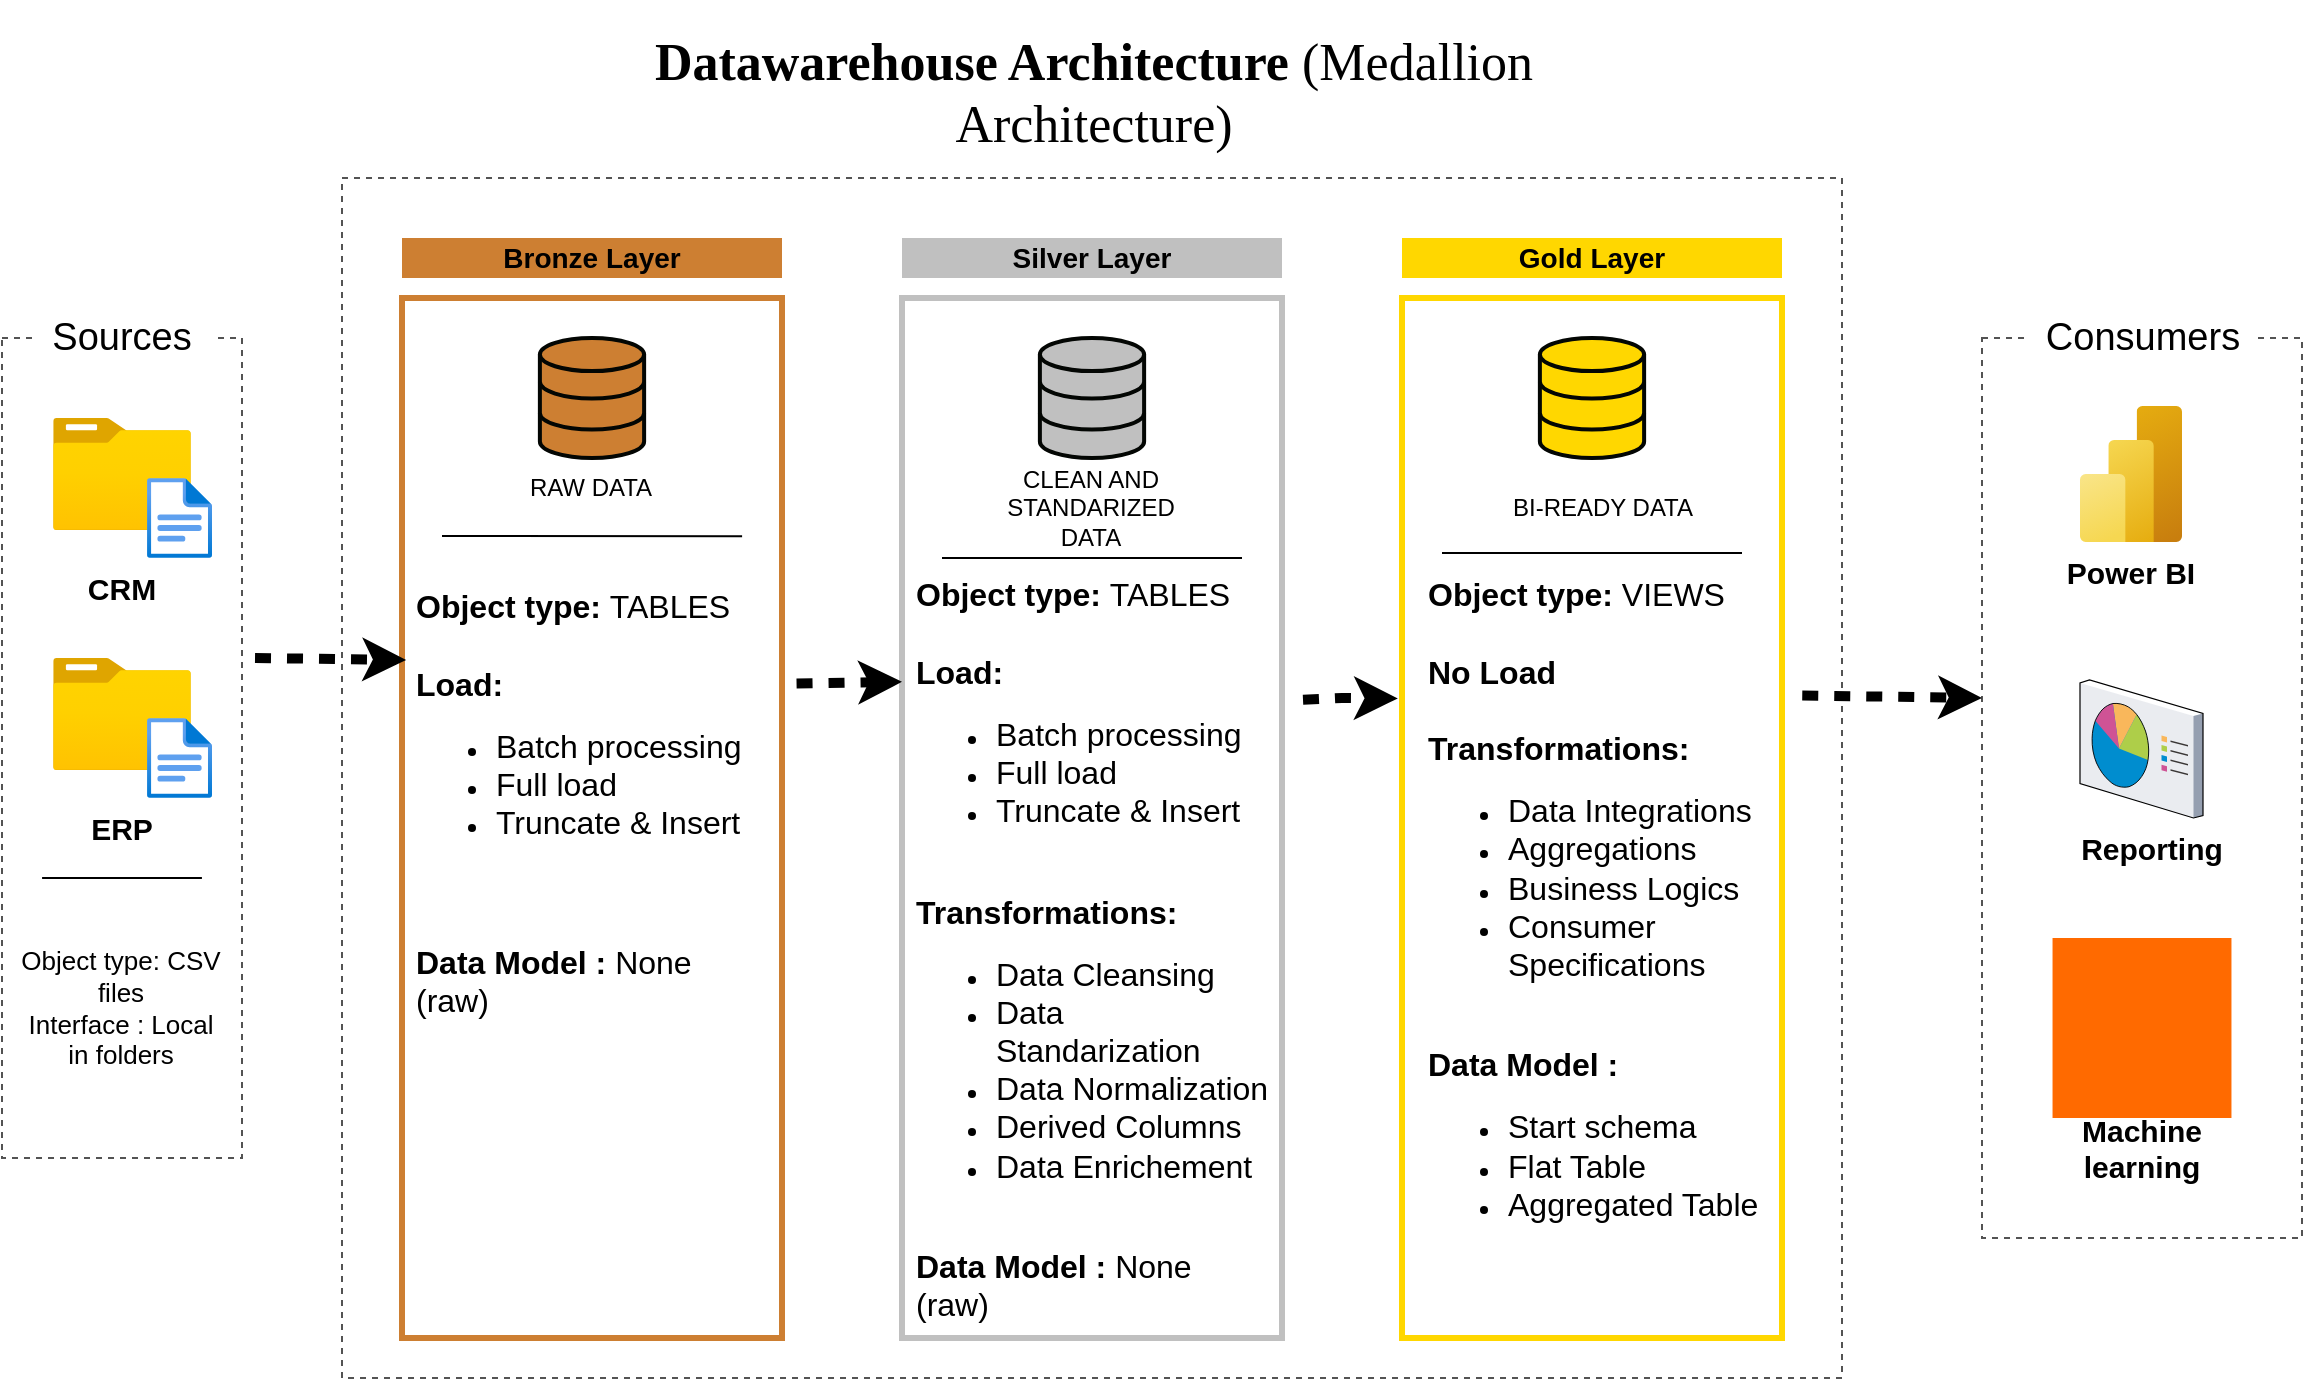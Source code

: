 <mxfile version="27.0.9" pages="3">
  <diagram name="Data Architecture" id="8qaep0BqMNRuxn_fHdxP">
    <mxGraphModel dx="1901" dy="885" grid="1" gridSize="10" guides="1" tooltips="1" connect="1" arrows="1" fold="1" page="0" pageScale="1" pageWidth="850" pageHeight="1100" math="0" shadow="0">
      <root>
        <mxCell id="0" />
        <mxCell id="1" parent="0" />
        <mxCell id="1Z7cYpBseG0tdDiKhxMk-2" value="" style="rounded=0;whiteSpace=wrap;html=1;fillColor=none;dashed=1;strokeColor=#535353;" parent="1" vertex="1">
          <mxGeometry x="-120" y="270" width="120" height="410" as="geometry" />
        </mxCell>
        <mxCell id="1Z7cYpBseG0tdDiKhxMk-3" value="&lt;font style=&quot;font-size: 19px;&quot;&gt;Sources&lt;/font&gt;" style="rounded=0;whiteSpace=wrap;html=1;strokeColor=none;" parent="1" vertex="1">
          <mxGeometry x="-105" y="260" width="90" height="20" as="geometry" />
        </mxCell>
        <mxCell id="1Z7cYpBseG0tdDiKhxMk-4" value="" style="rounded=0;whiteSpace=wrap;html=1;fillColor=none;dashed=1;strokeColor=#535353;" parent="1" vertex="1">
          <mxGeometry x="50" y="190" width="750" height="600" as="geometry" />
        </mxCell>
        <mxCell id="1Z7cYpBseG0tdDiKhxMk-6" value="" style="rounded=0;whiteSpace=wrap;html=1;fillColor=none;dashed=1;strokeColor=#535353;" parent="1" vertex="1">
          <mxGeometry x="870" y="270" width="160" height="450" as="geometry" />
        </mxCell>
        <mxCell id="1Z7cYpBseG0tdDiKhxMk-7" value="&lt;font style=&quot;font-size: 19px;&quot;&gt;Consumers&lt;/font&gt;" style="rounded=0;whiteSpace=wrap;html=1;strokeColor=none;" parent="1" vertex="1">
          <mxGeometry x="892.5" y="260" width="115" height="20" as="geometry" />
        </mxCell>
        <mxCell id="1Z7cYpBseG0tdDiKhxMk-8" value="&lt;font style=&quot;font-size: 14px;&quot;&gt;&lt;b&gt;Bronze Layer&lt;/b&gt;&lt;/font&gt;" style="rounded=0;whiteSpace=wrap;html=1;fillColor=#CD7F32;strokeColor=none;" parent="1" vertex="1">
          <mxGeometry x="80" y="220" width="190" height="20" as="geometry" />
        </mxCell>
        <mxCell id="1Z7cYpBseG0tdDiKhxMk-9" value="" style="rounded=0;whiteSpace=wrap;html=1;fillColor=none;strokeColor=#CD7F32;strokeWidth=3;" parent="1" vertex="1">
          <mxGeometry x="80" y="250" width="190" height="520" as="geometry" />
        </mxCell>
        <mxCell id="1Z7cYpBseG0tdDiKhxMk-10" value="&lt;font style=&quot;font-size: 14px;&quot;&gt;&lt;b&gt;Silver Layer&lt;/b&gt;&lt;/font&gt;" style="rounded=0;whiteSpace=wrap;html=1;fillColor=#C0C0C0;strokeColor=none;" parent="1" vertex="1">
          <mxGeometry x="330" y="220" width="190" height="20" as="geometry" />
        </mxCell>
        <mxCell id="1Z7cYpBseG0tdDiKhxMk-11" value="" style="rounded=0;whiteSpace=wrap;html=1;fillColor=none;strokeColor=#C0C0C0;strokeWidth=3;" parent="1" vertex="1">
          <mxGeometry x="330" y="250" width="190" height="520" as="geometry" />
        </mxCell>
        <mxCell id="1Z7cYpBseG0tdDiKhxMk-12" value="&lt;font style=&quot;font-size: 14px;&quot;&gt;&lt;b&gt;Gold Layer&lt;/b&gt;&lt;/font&gt;" style="rounded=0;whiteSpace=wrap;html=1;fillColor=#FFD700;strokeColor=none;" parent="1" vertex="1">
          <mxGeometry x="580" y="220" width="190" height="20" as="geometry" />
        </mxCell>
        <mxCell id="1Z7cYpBseG0tdDiKhxMk-13" value="" style="rounded=0;whiteSpace=wrap;html=1;fillColor=none;strokeColor=#FFD700;strokeWidth=3;" parent="1" vertex="1">
          <mxGeometry x="580" y="250" width="190" height="520" as="geometry" />
        </mxCell>
        <mxCell id="1Z7cYpBseG0tdDiKhxMk-14" value="" style="image;aspect=fixed;html=1;points=[];align=center;fontSize=12;image=img/lib/azure2/general/Folder_Blank.svg;" parent="1" vertex="1">
          <mxGeometry x="-94.5" y="310" width="69" height="56.0" as="geometry" />
        </mxCell>
        <mxCell id="1Z7cYpBseG0tdDiKhxMk-15" value="" style="image;aspect=fixed;html=1;points=[];align=center;fontSize=12;image=img/lib/azure2/general/File.svg;" parent="1" vertex="1">
          <mxGeometry x="-47.46" y="340" width="32.46" height="40" as="geometry" />
        </mxCell>
        <mxCell id="1Z7cYpBseG0tdDiKhxMk-16" value="&lt;b&gt;&lt;font style=&quot;font-size: 15px;&quot;&gt;CRM&lt;/font&gt;&lt;/b&gt;" style="text;html=1;align=center;verticalAlign=middle;whiteSpace=wrap;rounded=0;" parent="1" vertex="1">
          <mxGeometry x="-90" y="380" width="60" height="30" as="geometry" />
        </mxCell>
        <mxCell id="1Z7cYpBseG0tdDiKhxMk-17" value="" style="image;aspect=fixed;html=1;points=[];align=center;fontSize=12;image=img/lib/azure2/general/Folder_Blank.svg;" parent="1" vertex="1">
          <mxGeometry x="-94.5" y="430" width="69" height="56.0" as="geometry" />
        </mxCell>
        <mxCell id="1Z7cYpBseG0tdDiKhxMk-18" value="" style="image;aspect=fixed;html=1;points=[];align=center;fontSize=12;image=img/lib/azure2/general/File.svg;" parent="1" vertex="1">
          <mxGeometry x="-47.46" y="460" width="32.46" height="40" as="geometry" />
        </mxCell>
        <mxCell id="1Z7cYpBseG0tdDiKhxMk-19" value="&lt;b&gt;&lt;font style=&quot;font-size: 15px;&quot;&gt;ERP&lt;/font&gt;&lt;/b&gt;" style="text;html=1;align=center;verticalAlign=middle;whiteSpace=wrap;rounded=0;" parent="1" vertex="1">
          <mxGeometry x="-90" y="500" width="60" height="30" as="geometry" />
        </mxCell>
        <mxCell id="1Z7cYpBseG0tdDiKhxMk-20" value="" style="endArrow=none;html=1;rounded=0;exitX=0.167;exitY=0.683;exitDx=0;exitDy=0;exitPerimeter=0;entryX=0.833;entryY=0.683;entryDx=0;entryDy=0;entryPerimeter=0;" parent="1" edge="1">
          <mxGeometry width="50" height="50" relative="1" as="geometry">
            <mxPoint x="-99.96" y="540" as="sourcePoint" />
            <mxPoint x="-20.04" y="540" as="targetPoint" />
          </mxGeometry>
        </mxCell>
        <mxCell id="1Z7cYpBseG0tdDiKhxMk-21" value="&lt;font style=&quot;font-size: 13px;&quot;&gt;Object type: CSV files&lt;/font&gt;&lt;div&gt;&lt;font style=&quot;font-size: 13px;&quot;&gt;Interface : Local in folders&lt;/font&gt;&lt;/div&gt;" style="text;html=1;align=center;verticalAlign=middle;whiteSpace=wrap;rounded=0;" parent="1" vertex="1">
          <mxGeometry x="-113.62" y="570" width="107.25" height="70" as="geometry" />
        </mxCell>
        <mxCell id="1Z7cYpBseG0tdDiKhxMk-22" value="" style="html=1;verticalLabelPosition=bottom;align=center;labelBackgroundColor=#ffffff;verticalAlign=top;strokeWidth=2;strokeColor=#030603;shadow=0;dashed=0;shape=mxgraph.ios7.icons.data;fillColor=#CD7F32;" parent="1" vertex="1">
          <mxGeometry x="148.94" y="270" width="52.12" height="60" as="geometry" />
        </mxCell>
        <mxCell id="1Z7cYpBseG0tdDiKhxMk-23" value="" style="html=1;verticalLabelPosition=bottom;align=center;labelBackgroundColor=#ffffff;verticalAlign=top;strokeWidth=2;strokeColor=#030603;shadow=0;dashed=0;shape=mxgraph.ios7.icons.data;fillColor=#C0C0C0;" parent="1" vertex="1">
          <mxGeometry x="398.94" y="270" width="52.12" height="60" as="geometry" />
        </mxCell>
        <mxCell id="1Z7cYpBseG0tdDiKhxMk-24" value="" style="html=1;verticalLabelPosition=bottom;align=center;labelBackgroundColor=#ffffff;verticalAlign=top;strokeWidth=2;strokeColor=#030603;shadow=0;dashed=0;shape=mxgraph.ios7.icons.data;fillColor=#FFD700;" parent="1" vertex="1">
          <mxGeometry x="648.94" y="270" width="52.12" height="60" as="geometry" />
        </mxCell>
        <mxCell id="1Z7cYpBseG0tdDiKhxMk-25" value="" style="endArrow=classic;html=1;rounded=0;entryX=0.011;entryY=0.348;entryDx=0;entryDy=0;entryPerimeter=0;exitX=0.992;exitY=0.39;exitDx=0;exitDy=0;exitPerimeter=0;strokeWidth=5;flowAnimation=1;" parent="1" source="1Z7cYpBseG0tdDiKhxMk-2" target="1Z7cYpBseG0tdDiKhxMk-9" edge="1">
          <mxGeometry width="50" height="50" relative="1" as="geometry">
            <mxPoint x="10" y="540" as="sourcePoint" />
            <mxPoint x="60" y="490" as="targetPoint" />
          </mxGeometry>
        </mxCell>
        <mxCell id="1Z7cYpBseG0tdDiKhxMk-26" value="" style="endArrow=classic;html=1;rounded=0;entryX=0;entryY=0.369;entryDx=0;entryDy=0;entryPerimeter=0;exitX=0.999;exitY=0.371;exitDx=0;exitDy=0;exitPerimeter=0;strokeWidth=5;flowAnimation=1;" parent="1" source="1Z7cYpBseG0tdDiKhxMk-9" target="1Z7cYpBseG0tdDiKhxMk-11" edge="1">
          <mxGeometry width="50" height="50" relative="1" as="geometry">
            <mxPoint x="210" y="470" as="sourcePoint" />
            <mxPoint x="290" y="470" as="targetPoint" />
          </mxGeometry>
        </mxCell>
        <mxCell id="1Z7cYpBseG0tdDiKhxMk-27" value="" style="endArrow=classic;html=1;rounded=0;exitX=1.016;exitY=0.387;exitDx=0;exitDy=0;exitPerimeter=0;strokeWidth=5;flowAnimation=1;entryX=-0.011;entryY=0.385;entryDx=0;entryDy=0;entryPerimeter=0;" parent="1" source="1Z7cYpBseG0tdDiKhxMk-11" target="1Z7cYpBseG0tdDiKhxMk-13" edge="1">
          <mxGeometry width="50" height="50" relative="1" as="geometry">
            <mxPoint x="550" y="451" as="sourcePoint" />
            <mxPoint x="590" y="450" as="targetPoint" />
            <Array as="points">
              <mxPoint x="550" y="450" />
            </Array>
          </mxGeometry>
        </mxCell>
        <mxCell id="1Z7cYpBseG0tdDiKhxMk-28" value="" style="endArrow=classic;html=1;rounded=0;exitX=1.014;exitY=0.382;exitDx=0;exitDy=0;exitPerimeter=0;strokeWidth=5;flowAnimation=1;" parent="1" source="1Z7cYpBseG0tdDiKhxMk-13" edge="1">
          <mxGeometry width="50" height="50" relative="1" as="geometry">
            <mxPoint x="560" y="481" as="sourcePoint" />
            <mxPoint x="870" y="450" as="targetPoint" />
            <Array as="points" />
          </mxGeometry>
        </mxCell>
        <mxCell id="1Z7cYpBseG0tdDiKhxMk-29" value="&lt;font&gt;RAW DATA&lt;/font&gt;" style="text;html=1;align=center;verticalAlign=middle;whiteSpace=wrap;rounded=0;" parent="1" vertex="1">
          <mxGeometry x="124.47" y="330" width="101.06" height="30" as="geometry" />
        </mxCell>
        <mxCell id="1Z7cYpBseG0tdDiKhxMk-30" value="&lt;font&gt;CLEAN AND STANDARIZED DATA&lt;/font&gt;" style="text;html=1;align=center;verticalAlign=middle;whiteSpace=wrap;rounded=0;" parent="1" vertex="1">
          <mxGeometry x="374.47" y="340" width="101.06" height="30" as="geometry" />
        </mxCell>
        <mxCell id="1Z7cYpBseG0tdDiKhxMk-31" value="BI-READY DATA" style="text;html=1;align=center;verticalAlign=middle;whiteSpace=wrap;rounded=0;" parent="1" vertex="1">
          <mxGeometry x="630" y="340" width="101.06" height="30" as="geometry" />
        </mxCell>
        <mxCell id="1Z7cYpBseG0tdDiKhxMk-32" value="" style="endArrow=none;html=1;rounded=0;exitX=0.167;exitY=0.683;exitDx=0;exitDy=0;exitPerimeter=0;entryX=0.895;entryY=0.229;entryDx=0;entryDy=0;entryPerimeter=0;" parent="1" target="1Z7cYpBseG0tdDiKhxMk-9" edge="1">
          <mxGeometry width="50" height="50" relative="1" as="geometry">
            <mxPoint x="100" y="369" as="sourcePoint" />
            <mxPoint x="179.92" y="369" as="targetPoint" />
          </mxGeometry>
        </mxCell>
        <mxCell id="1Z7cYpBseG0tdDiKhxMk-33" value="" style="endArrow=none;html=1;rounded=0;exitX=0.167;exitY=0.683;exitDx=0;exitDy=0;exitPerimeter=0;entryX=0.895;entryY=0.229;entryDx=0;entryDy=0;entryPerimeter=0;" parent="1" edge="1">
          <mxGeometry width="50" height="50" relative="1" as="geometry">
            <mxPoint x="350" y="380" as="sourcePoint" />
            <mxPoint x="500" y="380" as="targetPoint" />
          </mxGeometry>
        </mxCell>
        <mxCell id="1Z7cYpBseG0tdDiKhxMk-34" value="" style="endArrow=none;html=1;rounded=0;exitX=0.167;exitY=0.683;exitDx=0;exitDy=0;exitPerimeter=0;entryX=0.895;entryY=0.229;entryDx=0;entryDy=0;entryPerimeter=0;" parent="1" edge="1">
          <mxGeometry width="50" height="50" relative="1" as="geometry">
            <mxPoint x="600" y="377.5" as="sourcePoint" />
            <mxPoint x="750" y="377.5" as="targetPoint" />
          </mxGeometry>
        </mxCell>
        <mxCell id="1Z7cYpBseG0tdDiKhxMk-35" value="&lt;font style=&quot;font-size: 16px;&quot;&gt;&lt;b&gt;Object type: &lt;/b&gt;TABLES&lt;/font&gt;&lt;div&gt;&lt;font style=&quot;font-size: 16px;&quot;&gt;&lt;br&gt;&lt;/font&gt;&lt;/div&gt;&lt;div&gt;&lt;font style=&quot;font-size: 16px;&quot;&gt;&lt;b&gt;Load:&lt;/b&gt;&lt;/font&gt;&lt;/div&gt;&lt;div&gt;&lt;ul&gt;&lt;li&gt;&lt;font style=&quot;font-size: 16px;&quot;&gt;Batch processing&lt;/font&gt;&lt;/li&gt;&lt;li&gt;&lt;font style=&quot;font-size: 16px;&quot;&gt;Full load&lt;/font&gt;&lt;/li&gt;&lt;li&gt;&lt;font style=&quot;font-size: 16px;&quot;&gt;Truncate &amp;amp; Insert&lt;/font&gt;&lt;/li&gt;&lt;/ul&gt;&lt;/div&gt;&lt;div&gt;&lt;font style=&quot;font-size: 16px;&quot;&gt;&lt;br&gt;&lt;/font&gt;&lt;/div&gt;&lt;div&gt;&lt;font style=&quot;font-size: 16px;&quot;&gt;&lt;br&gt;&lt;/font&gt;&lt;/div&gt;&lt;div&gt;&lt;font style=&quot;font-size: 16px;&quot;&gt;&lt;b&gt;Data Model :&lt;/b&gt; None (raw)&lt;/font&gt;&lt;/div&gt;&lt;div&gt;&lt;br&gt;&lt;/div&gt;" style="text;html=1;align=left;verticalAlign=middle;whiteSpace=wrap;rounded=0;" parent="1" vertex="1">
          <mxGeometry x="85" y="397.5" width="180" height="225" as="geometry" />
        </mxCell>
        <mxCell id="1Z7cYpBseG0tdDiKhxMk-36" value="&lt;font style=&quot;font-size: 16px;&quot;&gt;&lt;b&gt;Object type: &lt;/b&gt;TABLES&lt;/font&gt;&lt;div&gt;&lt;font style=&quot;font-size: 16px;&quot;&gt;&lt;br&gt;&lt;/font&gt;&lt;/div&gt;&lt;div&gt;&lt;font style=&quot;font-size: 16px;&quot;&gt;&lt;b&gt;Load:&lt;/b&gt;&lt;/font&gt;&lt;/div&gt;&lt;div&gt;&lt;ul&gt;&lt;li&gt;&lt;font style=&quot;font-size: 16px;&quot;&gt;Batch processing&lt;/font&gt;&lt;/li&gt;&lt;li&gt;&lt;font style=&quot;font-size: 16px;&quot;&gt;Full load&lt;/font&gt;&lt;/li&gt;&lt;li&gt;&lt;font style=&quot;font-size: 16px;&quot;&gt;Truncate &amp;amp; Insert&lt;/font&gt;&lt;/li&gt;&lt;/ul&gt;&lt;/div&gt;&lt;div&gt;&lt;font style=&quot;font-size: 16px;&quot;&gt;&lt;br&gt;&lt;/font&gt;&lt;/div&gt;&lt;div&gt;&lt;font style=&quot;&quot;&gt;&lt;div style=&quot;font-size: 12px;&quot;&gt;&lt;font style=&quot;font-size: 16px;&quot;&gt;&lt;b&gt;Transformations:&lt;/b&gt;&lt;/font&gt;&lt;/div&gt;&lt;div style=&quot;&quot;&gt;&lt;ul style=&quot;&quot;&gt;&lt;li style=&quot;&quot;&gt;&lt;span style=&quot;font-size: 16px;&quot;&gt;Data Cleansing&lt;/span&gt;&lt;/li&gt;&lt;li style=&quot;&quot;&gt;&lt;span style=&quot;font-size: 16px;&quot;&gt;Data Standarization&lt;/span&gt;&lt;/li&gt;&lt;li style=&quot;font-size: 12px;&quot;&gt;&lt;span style=&quot;background-color: transparent; color: light-dark(rgb(0, 0, 0), rgb(255, 255, 255)); font-size: 16px;&quot;&gt;Data Normalization&lt;/span&gt;&lt;/li&gt;&lt;li style=&quot;&quot;&gt;&lt;span style=&quot;font-size: 16px;&quot;&gt;Derived Columns&lt;/span&gt;&lt;/li&gt;&lt;li&gt;&lt;span style=&quot;font-size: 16px;&quot;&gt;Data Enrichement&lt;/span&gt;&lt;/li&gt;&lt;/ul&gt;&lt;/div&gt;&lt;/font&gt;&lt;/div&gt;&lt;div&gt;&lt;font style=&quot;font-size: 16px;&quot;&gt;&lt;br&gt;&lt;/font&gt;&lt;/div&gt;&lt;div&gt;&lt;font style=&quot;font-size: 16px;&quot;&gt;&lt;b&gt;Data Model :&lt;/b&gt; None (raw)&lt;/font&gt;&lt;/div&gt;&lt;div&gt;&lt;br&gt;&lt;/div&gt;" style="text;html=1;align=left;verticalAlign=middle;whiteSpace=wrap;rounded=0;" parent="1" vertex="1">
          <mxGeometry x="335" y="470" width="180" height="225" as="geometry" />
        </mxCell>
        <mxCell id="1Z7cYpBseG0tdDiKhxMk-37" value="&lt;font style=&quot;font-size: 16px;&quot;&gt;&lt;b&gt;Object type: &lt;/b&gt;VIEWS&lt;/font&gt;&lt;div&gt;&lt;font style=&quot;font-size: 16px;&quot;&gt;&lt;br&gt;&lt;/font&gt;&lt;/div&gt;&lt;div&gt;&lt;font style=&quot;font-size: 16px;&quot;&gt;&lt;b&gt;No Load&lt;/b&gt;&lt;/font&gt;&lt;/div&gt;&lt;div&gt;&lt;font style=&quot;font-size: 16px;&quot;&gt;&lt;br&gt;&lt;/font&gt;&lt;/div&gt;&lt;div&gt;&lt;font style=&quot;&quot;&gt;&lt;div style=&quot;font-size: 12px;&quot;&gt;&lt;font style=&quot;font-size: 16px;&quot;&gt;&lt;b&gt;Transformations:&lt;/b&gt;&lt;/font&gt;&lt;/div&gt;&lt;div style=&quot;&quot;&gt;&lt;ul style=&quot;&quot;&gt;&lt;li style=&quot;&quot;&gt;&lt;span style=&quot;font-size: 16px;&quot;&gt;Data Integrations&lt;/span&gt;&lt;/li&gt;&lt;li style=&quot;&quot;&gt;&lt;span style=&quot;font-size: 16px;&quot;&gt;Aggregations&lt;/span&gt;&lt;/li&gt;&lt;li style=&quot;&quot;&gt;&lt;span style=&quot;font-size: 16px;&quot;&gt;Business Logics&amp;nbsp;&lt;/span&gt;&lt;/li&gt;&lt;li style=&quot;&quot;&gt;&lt;span style=&quot;font-size: 16px;&quot;&gt;Consumer Specifications&lt;/span&gt;&lt;/li&gt;&lt;/ul&gt;&lt;/div&gt;&lt;/font&gt;&lt;/div&gt;&lt;div&gt;&lt;font style=&quot;font-size: 16px;&quot;&gt;&lt;br&gt;&lt;/font&gt;&lt;/div&gt;&lt;div&gt;&lt;font style=&quot;font-size: 16px;&quot;&gt;&lt;b&gt;Data Model :&lt;/b&gt;&amp;nbsp;&lt;/font&gt;&lt;/div&gt;&lt;div&gt;&lt;ul&gt;&lt;li&gt;&lt;font style=&quot;font-size: 16px;&quot;&gt;Start schema&lt;/font&gt;&lt;/li&gt;&lt;li&gt;&lt;font style=&quot;font-size: 16px;&quot;&gt;Flat Table&lt;/font&gt;&lt;/li&gt;&lt;li&gt;&lt;font style=&quot;font-size: 16px;&quot;&gt;Aggregated Table&lt;/font&gt;&lt;/li&gt;&lt;/ul&gt;&lt;/div&gt;&lt;div&gt;&lt;font style=&quot;font-size: 16px;&quot;&gt;&lt;br&gt;&lt;/font&gt;&lt;/div&gt;&lt;div&gt;&lt;font style=&quot;font-size: 16px;&quot;&gt;&lt;br&gt;&lt;/font&gt;&lt;/div&gt;&lt;div&gt;&lt;br&gt;&lt;/div&gt;" style="text;html=1;align=left;verticalAlign=middle;whiteSpace=wrap;rounded=0;" parent="1" vertex="1">
          <mxGeometry x="590.53" y="470" width="180" height="225" as="geometry" />
        </mxCell>
        <mxCell id="1Z7cYpBseG0tdDiKhxMk-38" value="" style="points=[];aspect=fixed;html=1;align=center;shadow=0;dashed=0;fillColor=#FF6A00;strokeColor=none;shape=mxgraph.alibaba_cloud.machine_learning;" parent="1" vertex="1">
          <mxGeometry x="905.27" y="570" width="89.46" height="90" as="geometry" />
        </mxCell>
        <mxCell id="1Z7cYpBseG0tdDiKhxMk-39" value="&lt;b&gt;&lt;font style=&quot;font-size: 15px;&quot;&gt;Machine learning&lt;/font&gt;&lt;/b&gt;" style="text;html=1;align=center;verticalAlign=middle;whiteSpace=wrap;rounded=0;" parent="1" vertex="1">
          <mxGeometry x="920" y="660" width="60" height="30" as="geometry" />
        </mxCell>
        <mxCell id="1Z7cYpBseG0tdDiKhxMk-40" value="" style="image;aspect=fixed;html=1;points=[];align=center;fontSize=12;image=img/lib/azure2/analytics/Power_BI_Embedded.svg;" parent="1" vertex="1">
          <mxGeometry x="919" y="304" width="51" height="68" as="geometry" />
        </mxCell>
        <mxCell id="1Z7cYpBseG0tdDiKhxMk-41" value="" style="verticalLabelPosition=bottom;sketch=0;aspect=fixed;html=1;verticalAlign=top;strokeColor=none;align=center;outlineConnect=0;shape=mxgraph.citrix.reporting;" parent="1" vertex="1">
          <mxGeometry x="919" y="441" width="61.5" height="69" as="geometry" />
        </mxCell>
        <mxCell id="1Z7cYpBseG0tdDiKhxMk-42" value="&lt;b&gt;&lt;font style=&quot;font-size: 15px;&quot;&gt;Reporting&lt;/font&gt;&lt;/b&gt;" style="text;html=1;align=center;verticalAlign=middle;whiteSpace=wrap;rounded=0;" parent="1" vertex="1">
          <mxGeometry x="925" y="510" width="60" height="30" as="geometry" />
        </mxCell>
        <mxCell id="1Z7cYpBseG0tdDiKhxMk-44" value="&lt;b&gt;&lt;font style=&quot;font-size: 15px;&quot;&gt;Power BI&lt;/font&gt;&lt;/b&gt;" style="text;html=1;align=center;verticalAlign=middle;whiteSpace=wrap;rounded=0;" parent="1" vertex="1">
          <mxGeometry x="889" y="372" width="111" height="30" as="geometry" />
        </mxCell>
        <mxCell id="LFjthoZGIh7k7TC1NSvM-1" value="&lt;h2&gt;&lt;font face=&quot;Verdana&quot; style=&quot;font-size: 26px;&quot;&gt;Datawarehouse Architecture &lt;span style=&quot;font-weight: normal;&quot;&gt;(&lt;/span&gt;&lt;/font&gt;&lt;span style=&quot;background-color: transparent; font-size: 26px; font-weight: normal;&quot;&gt;&lt;font face=&quot;Verdana&quot;&gt;Medallion Architecture)&lt;/font&gt;&lt;/span&gt;&lt;/h2&gt;&lt;div&gt;&lt;br&gt;&lt;/div&gt;" style="text;html=1;align=center;verticalAlign=middle;whiteSpace=wrap;rounded=0;" vertex="1" parent="1">
          <mxGeometry x="201.06" y="140" width="450" height="30" as="geometry" />
        </mxCell>
      </root>
    </mxGraphModel>
  </diagram>
  <diagram name="Data Flow" id="75Tm2YsdMAdW7Gt0smMX">
    <mxGraphModel dx="1383" dy="580" grid="1" gridSize="10" guides="1" tooltips="1" connect="1" arrows="1" fold="1" page="0" pageScale="1" pageWidth="850" pageHeight="1100" math="0" shadow="0">
      <root>
        <mxCell id="4alj2DSW-OtpvTnRXfDN-0" />
        <mxCell id="4alj2DSW-OtpvTnRXfDN-1" parent="4alj2DSW-OtpvTnRXfDN-0" />
        <mxCell id="4alj2DSW-OtpvTnRXfDN-2" value="" style="rounded=0;whiteSpace=wrap;html=1;fillColor=none;dashed=1;strokeColor=#535353;" vertex="1" parent="4alj2DSW-OtpvTnRXfDN-1">
          <mxGeometry x="-100" y="290" width="120" height="410" as="geometry" />
        </mxCell>
        <mxCell id="4alj2DSW-OtpvTnRXfDN-3" value="&lt;font style=&quot;font-size: 19px;&quot;&gt;Sources&lt;/font&gt;" style="rounded=0;whiteSpace=wrap;html=1;strokeColor=none;" vertex="1" parent="4alj2DSW-OtpvTnRXfDN-1">
          <mxGeometry x="-85" y="280" width="90" height="20" as="geometry" />
        </mxCell>
        <mxCell id="4alj2DSW-OtpvTnRXfDN-4" value="" style="rounded=0;whiteSpace=wrap;html=1;fillColor=none;dashed=1;strokeColor=#535353;" vertex="1" parent="4alj2DSW-OtpvTnRXfDN-1">
          <mxGeometry x="50" y="190" width="750" height="600" as="geometry" />
        </mxCell>
        <mxCell id="4alj2DSW-OtpvTnRXfDN-5" value="&lt;font style=&quot;font-size: 19px;&quot;&gt;Data Lineage&lt;/font&gt;" style="rounded=0;whiteSpace=wrap;html=1;strokeColor=none;" vertex="1" parent="4alj2DSW-OtpvTnRXfDN-1">
          <mxGeometry x="322.5" y="180" width="205" height="20" as="geometry" />
        </mxCell>
        <mxCell id="4alj2DSW-OtpvTnRXfDN-6" value="" style="rounded=0;whiteSpace=wrap;html=1;fillColor=none;dashed=1;strokeColor=#535353;" vertex="1" parent="4alj2DSW-OtpvTnRXfDN-1">
          <mxGeometry x="870" y="190" width="160" height="450" as="geometry" />
        </mxCell>
        <mxCell id="4alj2DSW-OtpvTnRXfDN-7" value="&lt;font style=&quot;font-size: 19px;&quot;&gt;Consumers&lt;/font&gt;" style="rounded=0;whiteSpace=wrap;html=1;strokeColor=none;" vertex="1" parent="4alj2DSW-OtpvTnRXfDN-1">
          <mxGeometry x="892.5" y="180" width="115" height="20" as="geometry" />
        </mxCell>
        <mxCell id="4alj2DSW-OtpvTnRXfDN-8" value="&lt;font style=&quot;font-size: 14px;&quot;&gt;&lt;b&gt;Bronze Layer&lt;/b&gt;&lt;/font&gt;" style="rounded=0;whiteSpace=wrap;html=1;fillColor=#CD7F32;strokeColor=none;" vertex="1" parent="4alj2DSW-OtpvTnRXfDN-1">
          <mxGeometry x="80" y="220" width="190" height="20" as="geometry" />
        </mxCell>
        <mxCell id="4alj2DSW-OtpvTnRXfDN-9" value="" style="rounded=0;whiteSpace=wrap;html=1;fillColor=none;strokeColor=#CD7F32;strokeWidth=3;" vertex="1" parent="4alj2DSW-OtpvTnRXfDN-1">
          <mxGeometry x="80" y="250" width="190" height="510" as="geometry" />
        </mxCell>
        <mxCell id="4alj2DSW-OtpvTnRXfDN-10" value="&lt;font style=&quot;font-size: 14px;&quot;&gt;&lt;b&gt;Silver Layer&lt;/b&gt;&lt;/font&gt;" style="rounded=0;whiteSpace=wrap;html=1;fillColor=#C0C0C0;strokeColor=none;" vertex="1" parent="4alj2DSW-OtpvTnRXfDN-1">
          <mxGeometry x="330" y="220" width="190" height="20" as="geometry" />
        </mxCell>
        <mxCell id="4alj2DSW-OtpvTnRXfDN-11" value="" style="rounded=0;whiteSpace=wrap;html=1;fillColor=none;strokeColor=#C0C0C0;strokeWidth=3;" vertex="1" parent="4alj2DSW-OtpvTnRXfDN-1">
          <mxGeometry x="330" y="250" width="190" height="520" as="geometry" />
        </mxCell>
        <mxCell id="4alj2DSW-OtpvTnRXfDN-12" value="&lt;font style=&quot;font-size: 14px;&quot;&gt;&lt;b&gt;Gold Layer&lt;/b&gt;&lt;/font&gt;" style="rounded=0;whiteSpace=wrap;html=1;fillColor=#FFD700;strokeColor=none;" vertex="1" parent="4alj2DSW-OtpvTnRXfDN-1">
          <mxGeometry x="580" y="220" width="190" height="20" as="geometry" />
        </mxCell>
        <mxCell id="4alj2DSW-OtpvTnRXfDN-13" value="" style="rounded=0;whiteSpace=wrap;html=1;fillColor=none;strokeColor=#FFD700;strokeWidth=3;" vertex="1" parent="4alj2DSW-OtpvTnRXfDN-1">
          <mxGeometry x="580" y="250" width="190" height="520" as="geometry" />
        </mxCell>
        <mxCell id="4alj2DSW-OtpvTnRXfDN-14" value="" style="image;aspect=fixed;html=1;points=[];align=center;fontSize=12;image=img/lib/azure2/general/Folder_Blank.svg;" vertex="1" parent="4alj2DSW-OtpvTnRXfDN-1">
          <mxGeometry x="-74.5" y="330" width="69" height="56.0" as="geometry" />
        </mxCell>
        <mxCell id="4alj2DSW-OtpvTnRXfDN-15" value="" style="image;aspect=fixed;html=1;points=[];align=center;fontSize=12;image=img/lib/azure2/general/File.svg;" vertex="1" parent="4alj2DSW-OtpvTnRXfDN-1">
          <mxGeometry x="-27.46" y="360" width="32.46" height="40" as="geometry" />
        </mxCell>
        <mxCell id="4alj2DSW-OtpvTnRXfDN-16" value="&lt;b&gt;&lt;font style=&quot;font-size: 15px;&quot;&gt;CRM&lt;/font&gt;&lt;/b&gt;" style="text;html=1;align=center;verticalAlign=middle;whiteSpace=wrap;rounded=0;" vertex="1" parent="4alj2DSW-OtpvTnRXfDN-1">
          <mxGeometry x="-70" y="400" width="60" height="30" as="geometry" />
        </mxCell>
        <mxCell id="4alj2DSW-OtpvTnRXfDN-17" value="" style="image;aspect=fixed;html=1;points=[];align=center;fontSize=12;image=img/lib/azure2/general/Folder_Blank.svg;" vertex="1" parent="4alj2DSW-OtpvTnRXfDN-1">
          <mxGeometry x="-79.75" y="566" width="69" height="56.0" as="geometry" />
        </mxCell>
        <mxCell id="4alj2DSW-OtpvTnRXfDN-18" value="" style="image;aspect=fixed;html=1;points=[];align=center;fontSize=12;image=img/lib/azure2/general/File.svg;" vertex="1" parent="4alj2DSW-OtpvTnRXfDN-1">
          <mxGeometry x="-32.71" y="596" width="32.46" height="40" as="geometry" />
        </mxCell>
        <mxCell id="4alj2DSW-OtpvTnRXfDN-19" value="&lt;b&gt;&lt;font style=&quot;font-size: 15px;&quot;&gt;ERP&lt;/font&gt;&lt;/b&gt;" style="text;html=1;align=center;verticalAlign=middle;whiteSpace=wrap;rounded=0;" vertex="1" parent="4alj2DSW-OtpvTnRXfDN-1">
          <mxGeometry x="-75.25" y="636" width="60" height="30" as="geometry" />
        </mxCell>
        <mxCell id="4alj2DSW-OtpvTnRXfDN-38" value="" style="points=[];aspect=fixed;html=1;align=center;shadow=0;dashed=0;fillColor=#FF6A00;strokeColor=none;shape=mxgraph.alibaba_cloud.machine_learning;" vertex="1" parent="4alj2DSW-OtpvTnRXfDN-1">
          <mxGeometry x="905.27" y="490" width="89.46" height="90" as="geometry" />
        </mxCell>
        <mxCell id="4alj2DSW-OtpvTnRXfDN-39" value="&lt;b&gt;&lt;font style=&quot;font-size: 15px;&quot;&gt;Machine learning&lt;/font&gt;&lt;/b&gt;" style="text;html=1;align=center;verticalAlign=middle;whiteSpace=wrap;rounded=0;" vertex="1" parent="4alj2DSW-OtpvTnRXfDN-1">
          <mxGeometry x="920" y="580" width="60" height="30" as="geometry" />
        </mxCell>
        <mxCell id="4alj2DSW-OtpvTnRXfDN-40" value="" style="image;aspect=fixed;html=1;points=[];align=center;fontSize=12;image=img/lib/azure2/analytics/Power_BI_Embedded.svg;" vertex="1" parent="4alj2DSW-OtpvTnRXfDN-1">
          <mxGeometry x="919" y="224" width="51" height="68" as="geometry" />
        </mxCell>
        <mxCell id="4alj2DSW-OtpvTnRXfDN-41" value="" style="verticalLabelPosition=bottom;sketch=0;aspect=fixed;html=1;verticalAlign=top;strokeColor=none;align=center;outlineConnect=0;shape=mxgraph.citrix.reporting;" vertex="1" parent="4alj2DSW-OtpvTnRXfDN-1">
          <mxGeometry x="919" y="361" width="61.5" height="69" as="geometry" />
        </mxCell>
        <mxCell id="4alj2DSW-OtpvTnRXfDN-42" value="&lt;b&gt;&lt;font style=&quot;font-size: 15px;&quot;&gt;Reporting&lt;/font&gt;&lt;/b&gt;" style="text;html=1;align=center;verticalAlign=middle;whiteSpace=wrap;rounded=0;" vertex="1" parent="4alj2DSW-OtpvTnRXfDN-1">
          <mxGeometry x="925" y="430" width="60" height="30" as="geometry" />
        </mxCell>
        <mxCell id="4alj2DSW-OtpvTnRXfDN-43" value="&lt;b&gt;&lt;font style=&quot;font-size: 15px;&quot;&gt;Power BI&lt;/font&gt;&lt;/b&gt;" style="text;html=1;align=center;verticalAlign=middle;whiteSpace=wrap;rounded=0;" vertex="1" parent="4alj2DSW-OtpvTnRXfDN-1">
          <mxGeometry x="889" y="292" width="111" height="30" as="geometry" />
        </mxCell>
        <mxCell id="4alj2DSW-OtpvTnRXfDN-44" value="&lt;h2&gt;&lt;b&gt;&lt;font face=&quot;Verdana&quot; style=&quot;font-size: 26px;&quot;&gt;Datawarehouse Architecture&lt;/font&gt;&lt;/b&gt;&lt;/h2&gt;" style="text;html=1;align=center;verticalAlign=middle;whiteSpace=wrap;rounded=0;" vertex="1" parent="4alj2DSW-OtpvTnRXfDN-1">
          <mxGeometry x="190" y="50" width="450" height="30" as="geometry" />
        </mxCell>
        <mxCell id="KcJkAYCV4nJZRnU6Md5V-6" style="edgeStyle=orthogonalEdgeStyle;rounded=0;orthogonalLoop=1;jettySize=auto;html=1;exitX=1;exitY=0.5;exitDx=0;exitDy=0;entryX=0;entryY=0.5;entryDx=0;entryDy=0;strokeWidth=2;flowAnimation=1;" edge="1" parent="4alj2DSW-OtpvTnRXfDN-1" source="htEwjbkHfQDUpk_mrOoQ-0" target="KcJkAYCV4nJZRnU6Md5V-0">
          <mxGeometry relative="1" as="geometry" />
        </mxCell>
        <mxCell id="htEwjbkHfQDUpk_mrOoQ-0" value="&lt;font style=&quot;font-size: 15px;&quot; face=&quot;Verdana&quot;&gt;crm_sales_details&lt;/font&gt;" style="rounded=0;whiteSpace=wrap;html=1;fillColor=#CD7F32;strokeColor=#CD7F32;strokeWidth=3;" vertex="1" parent="4alj2DSW-OtpvTnRXfDN-1">
          <mxGeometry x="100" y="280" width="150" height="30" as="geometry" />
        </mxCell>
        <mxCell id="KcJkAYCV4nJZRnU6Md5V-8" style="edgeStyle=orthogonalEdgeStyle;rounded=0;orthogonalLoop=1;jettySize=auto;html=1;entryX=0;entryY=0.5;entryDx=0;entryDy=0;strokeWidth=2;flowAnimation=1;" edge="1" parent="4alj2DSW-OtpvTnRXfDN-1" source="htEwjbkHfQDUpk_mrOoQ-1" target="KcJkAYCV4nJZRnU6Md5V-1">
          <mxGeometry relative="1" as="geometry" />
        </mxCell>
        <mxCell id="htEwjbkHfQDUpk_mrOoQ-1" value="&lt;font style=&quot;font-size: 15px;&quot; face=&quot;Verdana&quot;&gt;crm_prd_info&lt;/font&gt;" style="rounded=0;whiteSpace=wrap;html=1;fillColor=#CD7F32;strokeColor=#CD7F32;strokeWidth=3;" vertex="1" parent="4alj2DSW-OtpvTnRXfDN-1">
          <mxGeometry x="100" y="400" width="150" height="30" as="geometry" />
        </mxCell>
        <mxCell id="KcJkAYCV4nJZRnU6Md5V-7" style="edgeStyle=orthogonalEdgeStyle;rounded=0;orthogonalLoop=1;jettySize=auto;html=1;strokeWidth=2;flowAnimation=1;" edge="1" parent="4alj2DSW-OtpvTnRXfDN-1" source="htEwjbkHfQDUpk_mrOoQ-2" target="KcJkAYCV4nJZRnU6Md5V-2">
          <mxGeometry relative="1" as="geometry" />
        </mxCell>
        <mxCell id="htEwjbkHfQDUpk_mrOoQ-2" value="&lt;font style=&quot;font-size: 15px;&quot; face=&quot;Verdana&quot;&gt;crm_cust_info&lt;/font&gt;" style="rounded=0;whiteSpace=wrap;html=1;fillColor=#CD7F32;strokeColor=#CD7F32;strokeWidth=3;" vertex="1" parent="4alj2DSW-OtpvTnRXfDN-1">
          <mxGeometry x="100" y="343" width="150" height="30" as="geometry" />
        </mxCell>
        <mxCell id="KcJkAYCV4nJZRnU6Md5V-9" style="edgeStyle=orthogonalEdgeStyle;rounded=0;orthogonalLoop=1;jettySize=auto;html=1;strokeWidth=2;flowAnimation=1;" edge="1" parent="4alj2DSW-OtpvTnRXfDN-1" source="htEwjbkHfQDUpk_mrOoQ-3" target="KcJkAYCV4nJZRnU6Md5V-3">
          <mxGeometry relative="1" as="geometry" />
        </mxCell>
        <mxCell id="htEwjbkHfQDUpk_mrOoQ-3" value="&lt;font style=&quot;font-size: 15px;&quot; face=&quot;Verdana&quot;&gt;erp_cust_az12&lt;/font&gt;" style="rounded=0;whiteSpace=wrap;html=1;fillColor=#CD7F32;strokeColor=#CD7F32;strokeWidth=3;" vertex="1" parent="4alj2DSW-OtpvTnRXfDN-1">
          <mxGeometry x="100" y="520" width="150" height="30" as="geometry" />
        </mxCell>
        <mxCell id="KcJkAYCV4nJZRnU6Md5V-11" style="edgeStyle=orthogonalEdgeStyle;rounded=0;orthogonalLoop=1;jettySize=auto;html=1;entryX=0;entryY=0.5;entryDx=0;entryDy=0;strokeWidth=2;flowAnimation=1;" edge="1" parent="4alj2DSW-OtpvTnRXfDN-1" source="htEwjbkHfQDUpk_mrOoQ-4" target="KcJkAYCV4nJZRnU6Md5V-4">
          <mxGeometry relative="1" as="geometry" />
        </mxCell>
        <mxCell id="htEwjbkHfQDUpk_mrOoQ-4" value="&lt;font style=&quot;font-size: 15px;&quot; face=&quot;Verdana&quot;&gt;erp_px_cat_g1v2&lt;/font&gt;" style="rounded=0;whiteSpace=wrap;html=1;fillColor=#CD7F32;strokeColor=#CD7F32;strokeWidth=3;" vertex="1" parent="4alj2DSW-OtpvTnRXfDN-1">
          <mxGeometry x="100" y="640" width="150" height="30" as="geometry" />
        </mxCell>
        <mxCell id="KcJkAYCV4nJZRnU6Md5V-10" style="edgeStyle=orthogonalEdgeStyle;rounded=0;orthogonalLoop=1;jettySize=auto;html=1;entryX=0;entryY=0.5;entryDx=0;entryDy=0;strokeWidth=2;flowAnimation=1;" edge="1" parent="4alj2DSW-OtpvTnRXfDN-1" source="htEwjbkHfQDUpk_mrOoQ-5" target="KcJkAYCV4nJZRnU6Md5V-5">
          <mxGeometry relative="1" as="geometry" />
        </mxCell>
        <mxCell id="htEwjbkHfQDUpk_mrOoQ-5" value="&lt;font style=&quot;font-size: 15px;&quot; face=&quot;Verdana&quot;&gt;erp_loc_a101&lt;/font&gt;" style="rounded=0;whiteSpace=wrap;html=1;fillColor=#CD7F32;strokeColor=#CD7F32;strokeWidth=3;" vertex="1" parent="4alj2DSW-OtpvTnRXfDN-1">
          <mxGeometry x="100" y="580" width="150" height="30" as="geometry" />
        </mxCell>
        <mxCell id="htEwjbkHfQDUpk_mrOoQ-6" value="" style="endArrow=classic;html=1;rounded=0;exitX=0.969;exitY=-0.025;exitDx=0;exitDy=0;exitPerimeter=0;flowAnimation=1;" edge="1" parent="4alj2DSW-OtpvTnRXfDN-1">
          <mxGeometry width="50" height="50" relative="1" as="geometry">
            <mxPoint x="10.004" y="360" as="sourcePoint" />
            <mxPoint x="100" y="296" as="targetPoint" />
            <Array as="points">
              <mxPoint x="60" y="360" />
              <mxPoint x="60" y="296" />
            </Array>
          </mxGeometry>
        </mxCell>
        <mxCell id="htEwjbkHfQDUpk_mrOoQ-7" value="" style="endArrow=classic;html=1;rounded=0;exitX=1.062;exitY=0;exitDx=0;exitDy=0;exitPerimeter=0;flowAnimation=1;" edge="1" parent="4alj2DSW-OtpvTnRXfDN-1" source="4alj2DSW-OtpvTnRXfDN-15">
          <mxGeometry width="50" height="50" relative="1" as="geometry">
            <mxPoint x="60" y="414" as="sourcePoint" />
            <mxPoint x="100" y="360" as="targetPoint" />
            <Array as="points">
              <mxPoint x="60" y="360" />
            </Array>
          </mxGeometry>
        </mxCell>
        <mxCell id="htEwjbkHfQDUpk_mrOoQ-8" value="" style="endArrow=classic;html=1;rounded=0;exitX=1.154;exitY=0;exitDx=0;exitDy=0;exitPerimeter=0;entryX=0;entryY=0.5;entryDx=0;entryDy=0;flowAnimation=1;" edge="1" parent="4alj2DSW-OtpvTnRXfDN-1" source="4alj2DSW-OtpvTnRXfDN-15" target="htEwjbkHfQDUpk_mrOoQ-1">
          <mxGeometry width="50" height="50" relative="1" as="geometry">
            <mxPoint x="60" y="384" as="sourcePoint" />
            <mxPoint x="149.996" y="320" as="targetPoint" />
            <Array as="points">
              <mxPoint x="60" y="360" />
              <mxPoint x="60" y="415" />
            </Array>
          </mxGeometry>
        </mxCell>
        <mxCell id="htEwjbkHfQDUpk_mrOoQ-10" value="" style="endArrow=classic;html=1;rounded=0;exitX=0.969;exitY=-0.025;exitDx=0;exitDy=0;exitPerimeter=0;flowAnimation=1;" edge="1" parent="4alj2DSW-OtpvTnRXfDN-1">
          <mxGeometry width="50" height="50" relative="1" as="geometry">
            <mxPoint x="8.004" y="598.5" as="sourcePoint" />
            <mxPoint x="98" y="534.5" as="targetPoint" />
            <Array as="points">
              <mxPoint x="58" y="598.5" />
              <mxPoint x="58" y="534.5" />
            </Array>
          </mxGeometry>
        </mxCell>
        <mxCell id="htEwjbkHfQDUpk_mrOoQ-11" value="" style="endArrow=classic;html=1;rounded=0;exitX=1.062;exitY=0;exitDx=0;exitDy=0;exitPerimeter=0;flowAnimation=1;" edge="1" parent="4alj2DSW-OtpvTnRXfDN-1">
          <mxGeometry width="50" height="50" relative="1" as="geometry">
            <mxPoint x="5" y="598.5" as="sourcePoint" />
            <mxPoint x="98" y="598.5" as="targetPoint" />
            <Array as="points">
              <mxPoint x="58" y="598.5" />
            </Array>
          </mxGeometry>
        </mxCell>
        <mxCell id="htEwjbkHfQDUpk_mrOoQ-12" value="" style="endArrow=classic;html=1;rounded=0;exitX=1.154;exitY=0;exitDx=0;exitDy=0;exitPerimeter=0;entryX=0;entryY=0.5;entryDx=0;entryDy=0;flowAnimation=1;" edge="1" parent="4alj2DSW-OtpvTnRXfDN-1">
          <mxGeometry width="50" height="50" relative="1" as="geometry">
            <mxPoint x="8" y="598.5" as="sourcePoint" />
            <mxPoint x="98" y="653.5" as="targetPoint" />
            <Array as="points">
              <mxPoint x="58" y="598.5" />
              <mxPoint x="58" y="653.5" />
            </Array>
          </mxGeometry>
        </mxCell>
        <mxCell id="KcJkAYCV4nJZRnU6Md5V-0" value="&lt;font style=&quot;font-size: 15px;&quot; face=&quot;Verdana&quot;&gt;crm_sales_details&lt;/font&gt;" style="rounded=0;whiteSpace=wrap;html=1;fillColor=#C0C0C0;strokeColor=#C0C0C0;strokeWidth=3;" vertex="1" parent="4alj2DSW-OtpvTnRXfDN-1">
          <mxGeometry x="350" y="280" width="150" height="30" as="geometry" />
        </mxCell>
        <mxCell id="KcJkAYCV4nJZRnU6Md5V-1" value="&lt;font style=&quot;font-size: 15px;&quot; face=&quot;Verdana&quot;&gt;crm_prd_info&lt;/font&gt;" style="rounded=0;whiteSpace=wrap;html=1;fillColor=#C0C0C0;strokeColor=#C0C0C0;strokeWidth=3;" vertex="1" parent="4alj2DSW-OtpvTnRXfDN-1">
          <mxGeometry x="350" y="400" width="150" height="30" as="geometry" />
        </mxCell>
        <mxCell id="KcJkAYCV4nJZRnU6Md5V-2" value="&lt;font style=&quot;font-size: 15px;&quot; face=&quot;Verdana&quot;&gt;crm_cust_info&lt;/font&gt;" style="rounded=0;whiteSpace=wrap;html=1;fillColor=#C0C0C0;strokeColor=#C0C0C0;strokeWidth=3;" vertex="1" parent="4alj2DSW-OtpvTnRXfDN-1">
          <mxGeometry x="350" y="343" width="150" height="30" as="geometry" />
        </mxCell>
        <mxCell id="KcJkAYCV4nJZRnU6Md5V-3" value="&lt;font style=&quot;font-size: 15px;&quot; face=&quot;Verdana&quot;&gt;erp_cust_az12&lt;/font&gt;" style="rounded=0;whiteSpace=wrap;html=1;fillColor=#C0C0C0;strokeColor=#C0C0C0;strokeWidth=3;" vertex="1" parent="4alj2DSW-OtpvTnRXfDN-1">
          <mxGeometry x="350" y="520" width="150" height="30" as="geometry" />
        </mxCell>
        <mxCell id="KcJkAYCV4nJZRnU6Md5V-4" value="&lt;font style=&quot;font-size: 15px;&quot; face=&quot;Verdana&quot;&gt;erp_px_cat_g1v2&lt;/font&gt;" style="rounded=0;whiteSpace=wrap;html=1;fillColor=#C0C0C0;strokeColor=#C0C0C0;strokeWidth=3;" vertex="1" parent="4alj2DSW-OtpvTnRXfDN-1">
          <mxGeometry x="350" y="640" width="150" height="30" as="geometry" />
        </mxCell>
        <mxCell id="KcJkAYCV4nJZRnU6Md5V-5" value="&lt;font style=&quot;font-size: 15px;&quot; face=&quot;Verdana&quot;&gt;erp_loc_a101&lt;/font&gt;" style="rounded=0;whiteSpace=wrap;html=1;fillColor=#C0C0C0;strokeColor=#C0C0C0;strokeWidth=3;" vertex="1" parent="4alj2DSW-OtpvTnRXfDN-1">
          <mxGeometry x="350" y="580" width="150" height="30" as="geometry" />
        </mxCell>
        <mxCell id="KcJkAYCV4nJZRnU6Md5V-12" value="&lt;font&gt;&lt;b&gt;DATA CLEANSING&lt;/b&gt;&lt;/font&gt;" style="text;strokeColor=none;fillColor=none;align=left;verticalAlign=middle;spacingLeft=4;spacingRight=4;overflow=hidden;points=[[0,0.5],[1,0.5]];portConstraint=eastwest;rotatable=0;whiteSpace=wrap;html=1;direction=north;horizontal=0;fontSize=11;" vertex="1" parent="4alj2DSW-OtpvTnRXfDN-1">
          <mxGeometry x="280" y="420" width="30" height="108" as="geometry" />
        </mxCell>
      </root>
    </mxGraphModel>
  </diagram>
  <diagram id="hBT_ZaDB0rn1aEzvDp5Z" name="Data Integration">
    <mxGraphModel dx="2594" dy="1694" grid="1" gridSize="10" guides="1" tooltips="1" connect="1" arrows="1" fold="1" page="0" pageScale="1" pageWidth="850" pageHeight="1100" math="0" shadow="0">
      <root>
        <mxCell id="0" />
        <mxCell id="1" parent="0" />
        <mxCell id="xzmJR7w3SrO1M_1E0elc-19" value="" style="group" vertex="1" connectable="0" parent="1">
          <mxGeometry x="-70" y="-190" width="140" height="270" as="geometry" />
        </mxCell>
        <mxCell id="xzmJR7w3SrO1M_1E0elc-1" value="crm_cus_info" style="swimlane;fontStyle=0;childLayout=stackLayout;horizontal=1;startSize=30;horizontalStack=0;resizeParent=1;resizeParentMax=0;resizeLast=0;collapsible=1;marginBottom=0;whiteSpace=wrap;html=1;rounded=1;shadow=0;glass=0;swimlaneLine=1;fillColor=#dae8fc;strokeColor=#6c8ebf;" vertex="1" parent="xzmJR7w3SrO1M_1E0elc-19">
          <mxGeometry y="30" width="140" height="240" as="geometry" />
        </mxCell>
        <mxCell id="xzmJR7w3SrO1M_1E0elc-2" value="&lt;b&gt;cst_id&lt;span style=&quot;white-space: pre;&quot;&gt;&#x9;&lt;/span&gt;&lt;span style=&quot;white-space: pre;&quot;&gt;&#x9;&lt;/span&gt;&lt;span style=&quot;white-space: pre;&quot;&gt;&#x9;&lt;/span&gt;PK&lt;/b&gt;" style="text;strokeColor=none;fillColor=none;align=left;verticalAlign=middle;spacingLeft=4;spacingRight=4;overflow=hidden;points=[[0,0.5],[1,0.5]];portConstraint=eastwest;rotatable=0;whiteSpace=wrap;html=1;" vertex="1" parent="xzmJR7w3SrO1M_1E0elc-1">
          <mxGeometry y="30" width="140" height="30" as="geometry" />
        </mxCell>
        <mxCell id="xzmJR7w3SrO1M_1E0elc-3" value="&lt;b&gt;cst_key&lt;span style=&quot;white-space: pre;&quot;&gt;&#x9;&lt;/span&gt;&lt;span style=&quot;white-space: pre;&quot;&gt;&#x9;&lt;span style=&quot;white-space: pre;&quot;&gt;&#x9;&lt;/span&gt;PK&lt;/span&gt;&lt;/b&gt;" style="text;strokeColor=none;fillColor=none;align=left;verticalAlign=middle;spacingLeft=4;spacingRight=4;overflow=hidden;points=[[0,0.5],[1,0.5]];portConstraint=eastwest;rotatable=0;whiteSpace=wrap;html=1;" vertex="1" parent="xzmJR7w3SrO1M_1E0elc-1">
          <mxGeometry y="60" width="140" height="30" as="geometry" />
        </mxCell>
        <mxCell id="xzmJR7w3SrO1M_1E0elc-4" value="cst_firstname" style="text;strokeColor=none;fillColor=none;align=left;verticalAlign=middle;spacingLeft=4;spacingRight=4;overflow=hidden;points=[[0,0.5],[1,0.5]];portConstraint=eastwest;rotatable=0;whiteSpace=wrap;html=1;" vertex="1" parent="xzmJR7w3SrO1M_1E0elc-1">
          <mxGeometry y="90" width="140" height="30" as="geometry" />
        </mxCell>
        <mxCell id="xzmJR7w3SrO1M_1E0elc-5" value="cst_lastname" style="text;strokeColor=none;fillColor=none;align=left;verticalAlign=middle;spacingLeft=4;spacingRight=4;overflow=hidden;points=[[0,0.5],[1,0.5]];portConstraint=eastwest;rotatable=0;whiteSpace=wrap;html=1;" vertex="1" parent="xzmJR7w3SrO1M_1E0elc-1">
          <mxGeometry y="120" width="140" height="30" as="geometry" />
        </mxCell>
        <mxCell id="xzmJR7w3SrO1M_1E0elc-6" value="cst_marital_status" style="text;strokeColor=none;fillColor=none;align=left;verticalAlign=middle;spacingLeft=4;spacingRight=4;overflow=hidden;points=[[0,0.5],[1,0.5]];portConstraint=eastwest;rotatable=0;whiteSpace=wrap;html=1;" vertex="1" parent="xzmJR7w3SrO1M_1E0elc-1">
          <mxGeometry y="150" width="140" height="30" as="geometry" />
        </mxCell>
        <mxCell id="xzmJR7w3SrO1M_1E0elc-7" value="cst_gndr" style="text;strokeColor=none;fillColor=none;align=left;verticalAlign=middle;spacingLeft=4;spacingRight=4;overflow=hidden;points=[[0,0.5],[1,0.5]];portConstraint=eastwest;rotatable=0;whiteSpace=wrap;html=1;" vertex="1" parent="xzmJR7w3SrO1M_1E0elc-1">
          <mxGeometry y="180" width="140" height="30" as="geometry" />
        </mxCell>
        <mxCell id="xzmJR7w3SrO1M_1E0elc-8" value="cst_create_date" style="text;strokeColor=none;fillColor=none;align=left;verticalAlign=middle;spacingLeft=4;spacingRight=4;overflow=hidden;points=[[0,0.5],[1,0.5]];portConstraint=eastwest;rotatable=0;whiteSpace=wrap;html=1;" vertex="1" parent="xzmJR7w3SrO1M_1E0elc-1">
          <mxGeometry y="210" width="140" height="30" as="geometry" />
        </mxCell>
        <mxCell id="xzmJR7w3SrO1M_1E0elc-9" value="&lt;i style=&quot;&quot;&gt;&lt;font style=&quot;font-size: 10px;&quot;&gt;CRM CUSTOMER INFO&lt;/font&gt;&lt;/i&gt;" style="text;html=1;align=center;verticalAlign=middle;whiteSpace=wrap;rounded=0;" vertex="1" parent="xzmJR7w3SrO1M_1E0elc-19">
          <mxGeometry width="140" height="30" as="geometry" />
        </mxCell>
        <mxCell id="xzmJR7w3SrO1M_1E0elc-21" value="" style="group" vertex="1" connectable="0" parent="1">
          <mxGeometry x="-70" y="120" width="140" height="270" as="geometry" />
        </mxCell>
        <mxCell id="xzmJR7w3SrO1M_1E0elc-10" value="crm_prd_info" style="swimlane;fontStyle=0;childLayout=stackLayout;horizontal=1;startSize=30;horizontalStack=0;resizeParent=1;resizeParentMax=0;resizeLast=0;collapsible=1;marginBottom=0;whiteSpace=wrap;html=1;rounded=1;shadow=0;glass=0;swimlaneLine=1;fillColor=#dae8fc;strokeColor=#6c8ebf;container=0;" vertex="1" parent="xzmJR7w3SrO1M_1E0elc-21">
          <mxGeometry y="30" width="140" height="240" as="geometry" />
        </mxCell>
        <mxCell id="xzmJR7w3SrO1M_1E0elc-18" value="&lt;span style=&quot;font-size: 10px;&quot;&gt;&lt;i&gt;CRM PRODUCT&lt;/i&gt;&lt;/span&gt;&lt;div&gt;&lt;span style=&quot;font-size: 10px;&quot;&gt;&lt;i&gt;&amp;amp; HISTORY INFO&lt;/i&gt;&lt;/span&gt;&lt;/div&gt;" style="text;html=1;align=center;verticalAlign=middle;whiteSpace=wrap;rounded=0;container=0;" vertex="1" parent="xzmJR7w3SrO1M_1E0elc-21">
          <mxGeometry width="140" height="30" as="geometry" />
        </mxCell>
        <mxCell id="xzmJR7w3SrO1M_1E0elc-11" value="prd_id&lt;span style=&quot;white-space: pre;&quot;&gt;&#x9;&lt;/span&gt;&lt;span style=&quot;white-space: pre;&quot;&gt;&#x9;&lt;/span&gt;&lt;span style=&quot;white-space: pre;&quot;&gt;&#x9;&lt;/span&gt;" style="text;strokeColor=none;fillColor=none;align=left;verticalAlign=middle;spacingLeft=4;spacingRight=4;overflow=hidden;points=[[0,0.5],[1,0.5]];portConstraint=eastwest;rotatable=0;whiteSpace=wrap;html=1;container=0;" vertex="1" parent="xzmJR7w3SrO1M_1E0elc-21">
          <mxGeometry y="60" width="140" height="30" as="geometry" />
        </mxCell>
        <mxCell id="xzmJR7w3SrO1M_1E0elc-12" value="&lt;b&gt;prd_key&lt;span style=&quot;white-space: pre;&quot;&gt;&#x9;&lt;/span&gt;&lt;span style=&quot;white-space: pre;&quot;&gt;&#x9;&lt;/span&gt;&lt;span style=&quot;white-space: pre;&quot;&gt;&#x9;&lt;/span&gt;PK&lt;/b&gt;" style="text;strokeColor=none;fillColor=none;align=left;verticalAlign=middle;spacingLeft=4;spacingRight=4;overflow=hidden;points=[[0,0.5],[1,0.5]];portConstraint=eastwest;rotatable=0;whiteSpace=wrap;html=1;container=0;" vertex="1" parent="xzmJR7w3SrO1M_1E0elc-21">
          <mxGeometry y="90" width="140" height="30" as="geometry" />
        </mxCell>
        <mxCell id="xzmJR7w3SrO1M_1E0elc-13" value="prd_nm" style="text;strokeColor=none;fillColor=none;align=left;verticalAlign=middle;spacingLeft=4;spacingRight=4;overflow=hidden;points=[[0,0.5],[1,0.5]];portConstraint=eastwest;rotatable=0;whiteSpace=wrap;html=1;container=0;" vertex="1" parent="xzmJR7w3SrO1M_1E0elc-21">
          <mxGeometry y="120" width="140" height="30" as="geometry" />
        </mxCell>
        <mxCell id="xzmJR7w3SrO1M_1E0elc-14" value="prd_cost" style="text;strokeColor=none;fillColor=none;align=left;verticalAlign=middle;spacingLeft=4;spacingRight=4;overflow=hidden;points=[[0,0.5],[1,0.5]];portConstraint=eastwest;rotatable=0;whiteSpace=wrap;html=1;container=0;" vertex="1" parent="xzmJR7w3SrO1M_1E0elc-21">
          <mxGeometry y="150" width="140" height="30" as="geometry" />
        </mxCell>
        <mxCell id="xzmJR7w3SrO1M_1E0elc-15" value="prd_line" style="text;strokeColor=none;fillColor=none;align=left;verticalAlign=middle;spacingLeft=4;spacingRight=4;overflow=hidden;points=[[0,0.5],[1,0.5]];portConstraint=eastwest;rotatable=0;whiteSpace=wrap;html=1;container=0;" vertex="1" parent="xzmJR7w3SrO1M_1E0elc-21">
          <mxGeometry y="180" width="140" height="30" as="geometry" />
        </mxCell>
        <mxCell id="xzmJR7w3SrO1M_1E0elc-16" value="prd_start_dt" style="text;strokeColor=none;fillColor=none;align=left;verticalAlign=middle;spacingLeft=4;spacingRight=4;overflow=hidden;points=[[0,0.5],[1,0.5]];portConstraint=eastwest;rotatable=0;whiteSpace=wrap;html=1;container=0;" vertex="1" parent="xzmJR7w3SrO1M_1E0elc-21">
          <mxGeometry y="210" width="140" height="30" as="geometry" />
        </mxCell>
        <mxCell id="xzmJR7w3SrO1M_1E0elc-17" value="prd_end_dt" style="text;strokeColor=none;fillColor=none;align=left;verticalAlign=middle;spacingLeft=4;spacingRight=4;overflow=hidden;points=[[0,0.5],[1,0.5]];portConstraint=eastwest;rotatable=0;whiteSpace=wrap;html=1;container=0;" vertex="1" parent="xzmJR7w3SrO1M_1E0elc-21">
          <mxGeometry y="240" width="140" height="30" as="geometry" />
        </mxCell>
        <mxCell id="xzmJR7w3SrO1M_1E0elc-35" value="crm_sales_details" style="swimlane;fontStyle=0;childLayout=stackLayout;horizontal=1;startSize=30;horizontalStack=0;resizeParent=1;resizeParentMax=0;resizeLast=0;collapsible=1;marginBottom=0;whiteSpace=wrap;html=1;rounded=1;shadow=0;glass=0;swimlaneLine=1;fillColor=#dae8fc;strokeColor=#6c8ebf;" vertex="1" parent="1">
          <mxGeometry x="-70" y="460" width="140" height="300" as="geometry" />
        </mxCell>
        <mxCell id="xzmJR7w3SrO1M_1E0elc-36" value="&lt;b&gt;sls_ord_num&lt;span style=&quot;white-space: pre;&quot;&gt;&#x9;&lt;/span&gt;&lt;span style=&quot;white-space: pre;&quot;&gt;&#x9;&lt;/span&gt;&lt;/b&gt;&lt;b&gt;PK&lt;/b&gt;" style="text;strokeColor=none;fillColor=none;align=left;verticalAlign=middle;spacingLeft=4;spacingRight=4;overflow=hidden;points=[[0,0.5],[1,0.5]];portConstraint=eastwest;rotatable=0;whiteSpace=wrap;html=1;" vertex="1" parent="xzmJR7w3SrO1M_1E0elc-35">
          <mxGeometry y="30" width="140" height="30" as="geometry" />
        </mxCell>
        <mxCell id="xzmJR7w3SrO1M_1E0elc-37" value="sls_prd_key&lt;span style=&quot;white-space: pre;&quot;&gt;&#x9;&lt;/span&gt;&lt;span style=&quot;white-space: pre;&quot;&gt;&#x9;&lt;/span&gt;FK" style="text;strokeColor=none;fillColor=none;align=left;verticalAlign=middle;spacingLeft=4;spacingRight=4;overflow=hidden;points=[[0,0.5],[1,0.5]];portConstraint=eastwest;rotatable=0;whiteSpace=wrap;html=1;" vertex="1" parent="xzmJR7w3SrO1M_1E0elc-35">
          <mxGeometry y="60" width="140" height="30" as="geometry" />
        </mxCell>
        <mxCell id="xzmJR7w3SrO1M_1E0elc-38" value="sls_cust_id&lt;span style=&quot;white-space: pre;&quot;&gt;&#x9;&lt;/span&gt;&lt;span style=&quot;white-space: pre;&quot;&gt;&#x9;&lt;/span&gt;FK" style="text;strokeColor=none;fillColor=none;align=left;verticalAlign=middle;spacingLeft=4;spacingRight=4;overflow=hidden;points=[[0,0.5],[1,0.5]];portConstraint=eastwest;rotatable=0;whiteSpace=wrap;html=1;" vertex="1" parent="xzmJR7w3SrO1M_1E0elc-35">
          <mxGeometry y="90" width="140" height="30" as="geometry" />
        </mxCell>
        <mxCell id="xzmJR7w3SrO1M_1E0elc-39" value="sls_order_dt" style="text;strokeColor=none;fillColor=none;align=left;verticalAlign=middle;spacingLeft=4;spacingRight=4;overflow=hidden;points=[[0,0.5],[1,0.5]];portConstraint=eastwest;rotatable=0;whiteSpace=wrap;html=1;" vertex="1" parent="xzmJR7w3SrO1M_1E0elc-35">
          <mxGeometry y="120" width="140" height="30" as="geometry" />
        </mxCell>
        <mxCell id="xzmJR7w3SrO1M_1E0elc-40" value="sls_ship_dt" style="text;strokeColor=none;fillColor=none;align=left;verticalAlign=middle;spacingLeft=4;spacingRight=4;overflow=hidden;points=[[0,0.5],[1,0.5]];portConstraint=eastwest;rotatable=0;whiteSpace=wrap;html=1;" vertex="1" parent="xzmJR7w3SrO1M_1E0elc-35">
          <mxGeometry y="150" width="140" height="30" as="geometry" />
        </mxCell>
        <mxCell id="xzmJR7w3SrO1M_1E0elc-41" value="sls_due_dt" style="text;strokeColor=none;fillColor=none;align=left;verticalAlign=middle;spacingLeft=4;spacingRight=4;overflow=hidden;points=[[0,0.5],[1,0.5]];portConstraint=eastwest;rotatable=0;whiteSpace=wrap;html=1;" vertex="1" parent="xzmJR7w3SrO1M_1E0elc-35">
          <mxGeometry y="180" width="140" height="30" as="geometry" />
        </mxCell>
        <mxCell id="xzmJR7w3SrO1M_1E0elc-42" value="sls_sales" style="text;strokeColor=none;fillColor=none;align=left;verticalAlign=middle;spacingLeft=4;spacingRight=4;overflow=hidden;points=[[0,0.5],[1,0.5]];portConstraint=eastwest;rotatable=0;whiteSpace=wrap;html=1;" vertex="1" parent="xzmJR7w3SrO1M_1E0elc-35">
          <mxGeometry y="210" width="140" height="30" as="geometry" />
        </mxCell>
        <mxCell id="xzmJR7w3SrO1M_1E0elc-44" value="sls_quantity" style="text;strokeColor=none;fillColor=none;align=left;verticalAlign=middle;spacingLeft=4;spacingRight=4;overflow=hidden;points=[[0,0.5],[1,0.5]];portConstraint=eastwest;rotatable=0;whiteSpace=wrap;html=1;" vertex="1" parent="xzmJR7w3SrO1M_1E0elc-35">
          <mxGeometry y="240" width="140" height="30" as="geometry" />
        </mxCell>
        <mxCell id="xzmJR7w3SrO1M_1E0elc-45" value="sls_price" style="text;strokeColor=none;fillColor=none;align=left;verticalAlign=middle;spacingLeft=4;spacingRight=4;overflow=hidden;points=[[0,0.5],[1,0.5]];portConstraint=eastwest;rotatable=0;whiteSpace=wrap;html=1;" vertex="1" parent="xzmJR7w3SrO1M_1E0elc-35">
          <mxGeometry y="270" width="140" height="30" as="geometry" />
        </mxCell>
        <mxCell id="xzmJR7w3SrO1M_1E0elc-43" value="&lt;i style=&quot;font-size: 10px;&quot;&gt;CRM SALES DETAILS&lt;/i&gt;" style="text;html=1;align=center;verticalAlign=middle;whiteSpace=wrap;rounded=0;" vertex="1" parent="1">
          <mxGeometry x="-70" y="430" width="140" height="30" as="geometry" />
        </mxCell>
        <mxCell id="xzmJR7w3SrO1M_1E0elc-46" style="edgeStyle=orthogonalEdgeStyle;rounded=0;orthogonalLoop=1;jettySize=auto;html=1;entryX=1;entryY=0.5;entryDx=0;entryDy=0;" edge="1" parent="1" source="xzmJR7w3SrO1M_1E0elc-38" target="xzmJR7w3SrO1M_1E0elc-2">
          <mxGeometry relative="1" as="geometry">
            <Array as="points">
              <mxPoint x="110" y="565" />
              <mxPoint x="110" y="-115" />
            </Array>
          </mxGeometry>
        </mxCell>
        <mxCell id="xzmJR7w3SrO1M_1E0elc-47" style="edgeStyle=orthogonalEdgeStyle;rounded=0;orthogonalLoop=1;jettySize=auto;html=1;entryX=0;entryY=0.5;entryDx=0;entryDy=0;" edge="1" parent="1" source="xzmJR7w3SrO1M_1E0elc-37" target="xzmJR7w3SrO1M_1E0elc-12">
          <mxGeometry relative="1" as="geometry" />
        </mxCell>
        <mxCell id="xzmJR7w3SrO1M_1E0elc-48" value="erp_cust_az12" style="swimlane;fontStyle=0;childLayout=stackLayout;horizontal=1;startSize=30;horizontalStack=0;resizeParent=1;resizeParentMax=0;resizeLast=0;collapsible=1;marginBottom=0;whiteSpace=wrap;html=1;rounded=1;shadow=0;glass=0;swimlaneLine=1;fillColor=#f8cecc;strokeColor=#b85450;" vertex="1" parent="1">
          <mxGeometry x="410" y="-30" width="140" height="120" as="geometry" />
        </mxCell>
        <mxCell id="xzmJR7w3SrO1M_1E0elc-49" value="&lt;b&gt;cid&lt;/b&gt;&lt;span style=&quot;font-weight: bold; white-space: pre;&quot;&gt;&#x9;&lt;/span&gt;&lt;span style=&quot;font-weight: bold; white-space: pre;&quot;&gt;&#x9;&lt;/span&gt;&lt;span style=&quot;white-space: pre;&quot;&gt;&#x9;&lt;/span&gt;&lt;span style=&quot;white-space: pre;&quot;&gt;&#x9;&lt;/span&gt;&lt;b&gt;PK&lt;/b&gt;" style="text;strokeColor=none;fillColor=none;align=left;verticalAlign=middle;spacingLeft=4;spacingRight=4;overflow=hidden;points=[[0,0.5],[1,0.5]];portConstraint=eastwest;rotatable=0;whiteSpace=wrap;html=1;" vertex="1" parent="xzmJR7w3SrO1M_1E0elc-48">
          <mxGeometry y="30" width="140" height="30" as="geometry" />
        </mxCell>
        <mxCell id="xzmJR7w3SrO1M_1E0elc-56" value="bdate" style="text;strokeColor=none;fillColor=none;align=left;verticalAlign=middle;spacingLeft=4;spacingRight=4;overflow=hidden;points=[[0,0.5],[1,0.5]];portConstraint=eastwest;rotatable=0;whiteSpace=wrap;html=1;" vertex="1" parent="xzmJR7w3SrO1M_1E0elc-48">
          <mxGeometry y="60" width="140" height="30" as="geometry" />
        </mxCell>
        <mxCell id="xzmJR7w3SrO1M_1E0elc-57" value="gen" style="text;strokeColor=none;fillColor=none;align=left;verticalAlign=middle;spacingLeft=4;spacingRight=4;overflow=hidden;points=[[0,0.5],[1,0.5]];portConstraint=eastwest;rotatable=0;whiteSpace=wrap;html=1;" vertex="1" parent="xzmJR7w3SrO1M_1E0elc-48">
          <mxGeometry y="90" width="140" height="30" as="geometry" />
        </mxCell>
        <mxCell id="xzmJR7w3SrO1M_1E0elc-58" value="&lt;span style=&quot;font-size: 10px;&quot;&gt;&lt;i&gt;ERP CUSTOMER EXTRA INFO&lt;/i&gt;&lt;/span&gt;" style="text;html=1;align=center;verticalAlign=middle;whiteSpace=wrap;rounded=0;" vertex="1" parent="1">
          <mxGeometry x="410" y="-60" width="140" height="30" as="geometry" />
        </mxCell>
        <mxCell id="xzmJR7w3SrO1M_1E0elc-61" style="edgeStyle=orthogonalEdgeStyle;rounded=0;orthogonalLoop=1;jettySize=auto;html=1;entryX=1;entryY=0.5;entryDx=0;entryDy=0;" edge="1" parent="1" source="xzmJR7w3SrO1M_1E0elc-49" target="xzmJR7w3SrO1M_1E0elc-3">
          <mxGeometry relative="1" as="geometry" />
        </mxCell>
        <mxCell id="xzmJR7w3SrO1M_1E0elc-62" value="erp_loc_a101_external" style="swimlane;fontStyle=0;childLayout=stackLayout;horizontal=1;startSize=30;horizontalStack=0;resizeParent=1;resizeParentMax=0;resizeLast=0;collapsible=1;marginBottom=0;whiteSpace=wrap;html=1;rounded=1;shadow=0;glass=0;swimlaneLine=1;fillColor=#f8cecc;strokeColor=#b85450;" vertex="1" parent="1">
          <mxGeometry x="410" y="180" width="140" height="90" as="geometry" />
        </mxCell>
        <mxCell id="xzmJR7w3SrO1M_1E0elc-63" value="&lt;b&gt;cid&lt;/b&gt;&lt;span style=&quot;font-weight: bold; white-space: pre;&quot;&gt;&#x9;&lt;/span&gt;&lt;span style=&quot;font-weight: bold; white-space: pre;&quot;&gt;&#x9;&lt;/span&gt;&lt;span style=&quot;white-space: pre;&quot;&gt;&#x9;&lt;/span&gt;&lt;span style=&quot;white-space: pre;&quot;&gt;&#x9;&lt;/span&gt;&lt;b&gt;PK&lt;/b&gt;" style="text;strokeColor=none;fillColor=none;align=left;verticalAlign=middle;spacingLeft=4;spacingRight=4;overflow=hidden;points=[[0,0.5],[1,0.5]];portConstraint=eastwest;rotatable=0;whiteSpace=wrap;html=1;" vertex="1" parent="xzmJR7w3SrO1M_1E0elc-62">
          <mxGeometry y="30" width="140" height="30" as="geometry" />
        </mxCell>
        <mxCell id="xzmJR7w3SrO1M_1E0elc-64" value="cntry" style="text;strokeColor=none;fillColor=none;align=left;verticalAlign=middle;spacingLeft=4;spacingRight=4;overflow=hidden;points=[[0,0.5],[1,0.5]];portConstraint=eastwest;rotatable=0;whiteSpace=wrap;html=1;" vertex="1" parent="xzmJR7w3SrO1M_1E0elc-62">
          <mxGeometry y="60" width="140" height="30" as="geometry" />
        </mxCell>
        <mxCell id="xzmJR7w3SrO1M_1E0elc-66" value="&lt;span style=&quot;font-size: 10px;&quot;&gt;&lt;i&gt;ERP CUSTOMERS LOCATION&amp;nbsp;&lt;/i&gt;&lt;/span&gt;" style="text;html=1;align=center;verticalAlign=middle;whiteSpace=wrap;rounded=0;" vertex="1" parent="1">
          <mxGeometry x="410" y="150" width="140" height="30" as="geometry" />
        </mxCell>
        <mxCell id="xzmJR7w3SrO1M_1E0elc-67" value="erp_px_cat_g1v2" style="swimlane;fontStyle=0;childLayout=stackLayout;horizontal=1;startSize=30;horizontalStack=0;resizeParent=1;resizeParentMax=0;resizeLast=0;collapsible=1;marginBottom=0;whiteSpace=wrap;html=1;rounded=1;shadow=0;glass=0;swimlaneLine=1;fillColor=#f8cecc;strokeColor=#b85450;" vertex="1" parent="1">
          <mxGeometry x="410" y="360" width="140" height="150" as="geometry" />
        </mxCell>
        <mxCell id="xzmJR7w3SrO1M_1E0elc-68" value="&lt;b&gt;ID&lt;/b&gt;&lt;span style=&quot;font-weight: bold; white-space: pre;&quot;&gt;&#x9;&lt;/span&gt;&lt;span style=&quot;font-weight: bold; white-space: pre;&quot;&gt;&#x9;&lt;/span&gt;&lt;span style=&quot;white-space: pre;&quot;&gt;&#x9;&lt;/span&gt;&lt;span style=&quot;white-space: pre;&quot;&gt;&#x9;&lt;/span&gt;&lt;b&gt;PK&lt;/b&gt;" style="text;strokeColor=none;fillColor=none;align=left;verticalAlign=middle;spacingLeft=4;spacingRight=4;overflow=hidden;points=[[0,0.5],[1,0.5]];portConstraint=eastwest;rotatable=0;whiteSpace=wrap;html=1;" vertex="1" parent="xzmJR7w3SrO1M_1E0elc-67">
          <mxGeometry y="30" width="140" height="30" as="geometry" />
        </mxCell>
        <mxCell id="xzmJR7w3SrO1M_1E0elc-69" value="CAT" style="text;strokeColor=none;fillColor=none;align=left;verticalAlign=middle;spacingLeft=4;spacingRight=4;overflow=hidden;points=[[0,0.5],[1,0.5]];portConstraint=eastwest;rotatable=0;whiteSpace=wrap;html=1;" vertex="1" parent="xzmJR7w3SrO1M_1E0elc-67">
          <mxGeometry y="60" width="140" height="30" as="geometry" />
        </mxCell>
        <mxCell id="xzmJR7w3SrO1M_1E0elc-73" value="SUBCAT" style="text;strokeColor=none;fillColor=none;align=left;verticalAlign=middle;spacingLeft=4;spacingRight=4;overflow=hidden;points=[[0,0.5],[1,0.5]];portConstraint=eastwest;rotatable=0;whiteSpace=wrap;html=1;" vertex="1" parent="xzmJR7w3SrO1M_1E0elc-67">
          <mxGeometry y="90" width="140" height="30" as="geometry" />
        </mxCell>
        <mxCell id="xzmJR7w3SrO1M_1E0elc-74" value="MAINTENANCE" style="text;strokeColor=none;fillColor=none;align=left;verticalAlign=middle;spacingLeft=4;spacingRight=4;overflow=hidden;points=[[0,0.5],[1,0.5]];portConstraint=eastwest;rotatable=0;whiteSpace=wrap;html=1;" vertex="1" parent="xzmJR7w3SrO1M_1E0elc-67">
          <mxGeometry y="120" width="140" height="30" as="geometry" />
        </mxCell>
        <mxCell id="xzmJR7w3SrO1M_1E0elc-70" value="&lt;span style=&quot;font-size: 10px;&quot;&gt;&lt;i&gt;ERP PRODUCTS CATALOG&lt;/i&gt;&lt;/span&gt;" style="text;html=1;align=center;verticalAlign=middle;whiteSpace=wrap;rounded=0;" vertex="1" parent="1">
          <mxGeometry x="410" y="330" width="140" height="30" as="geometry" />
        </mxCell>
        <mxCell id="xzmJR7w3SrO1M_1E0elc-75" style="edgeStyle=orthogonalEdgeStyle;rounded=0;orthogonalLoop=1;jettySize=auto;html=1;entryX=1;entryY=0.5;entryDx=0;entryDy=0;exitX=0;exitY=0.5;exitDx=0;exitDy=0;" edge="1" parent="1" source="xzmJR7w3SrO1M_1E0elc-68" target="xzmJR7w3SrO1M_1E0elc-12">
          <mxGeometry relative="1" as="geometry">
            <Array as="points">
              <mxPoint x="170" y="405" />
              <mxPoint x="170" y="225" />
            </Array>
          </mxGeometry>
        </mxCell>
        <mxCell id="xzmJR7w3SrO1M_1E0elc-76" style="edgeStyle=orthogonalEdgeStyle;rounded=0;orthogonalLoop=1;jettySize=auto;html=1;entryX=1;entryY=0.5;entryDx=0;entryDy=0;" edge="1" parent="1" source="xzmJR7w3SrO1M_1E0elc-63" target="xzmJR7w3SrO1M_1E0elc-3">
          <mxGeometry relative="1" as="geometry" />
        </mxCell>
        <mxCell id="xzmJR7w3SrO1M_1E0elc-78" value="" style="rounded=0;whiteSpace=wrap;html=1;fillColor=none;strokeColor=#DAE8FC;strokeWidth=6;" vertex="1" parent="1">
          <mxGeometry x="-140" y="-210" width="290" height="990" as="geometry" />
        </mxCell>
        <mxCell id="xzmJR7w3SrO1M_1E0elc-79" value="" style="rounded=0;whiteSpace=wrap;html=1;strokeColor=#F8CECC;fillColor=none;strokeWidth=6;" vertex="1" parent="1">
          <mxGeometry x="330" y="-73.75" width="310" height="613.75" as="geometry" />
        </mxCell>
        <mxCell id="xzmJR7w3SrO1M_1E0elc-80" value="&lt;font style=&quot;font-size: 16px;&quot;&gt;&lt;b&gt;SOURCE_CRM&lt;/b&gt;&lt;/font&gt;" style="text;html=1;align=center;verticalAlign=middle;whiteSpace=wrap;rounded=0;" vertex="1" parent="1">
          <mxGeometry x="-25" y="-250" width="60" height="30" as="geometry" />
        </mxCell>
        <mxCell id="xzmJR7w3SrO1M_1E0elc-83" value="&lt;font style=&quot;font-size: 16px;&quot;&gt;&lt;b&gt;SOURCE_ERP&lt;/b&gt;&lt;/font&gt;" style="text;html=1;align=center;verticalAlign=middle;whiteSpace=wrap;rounded=0;" vertex="1" parent="1">
          <mxGeometry x="455" y="-110" width="60" height="30" as="geometry" />
        </mxCell>
      </root>
    </mxGraphModel>
  </diagram>
</mxfile>
